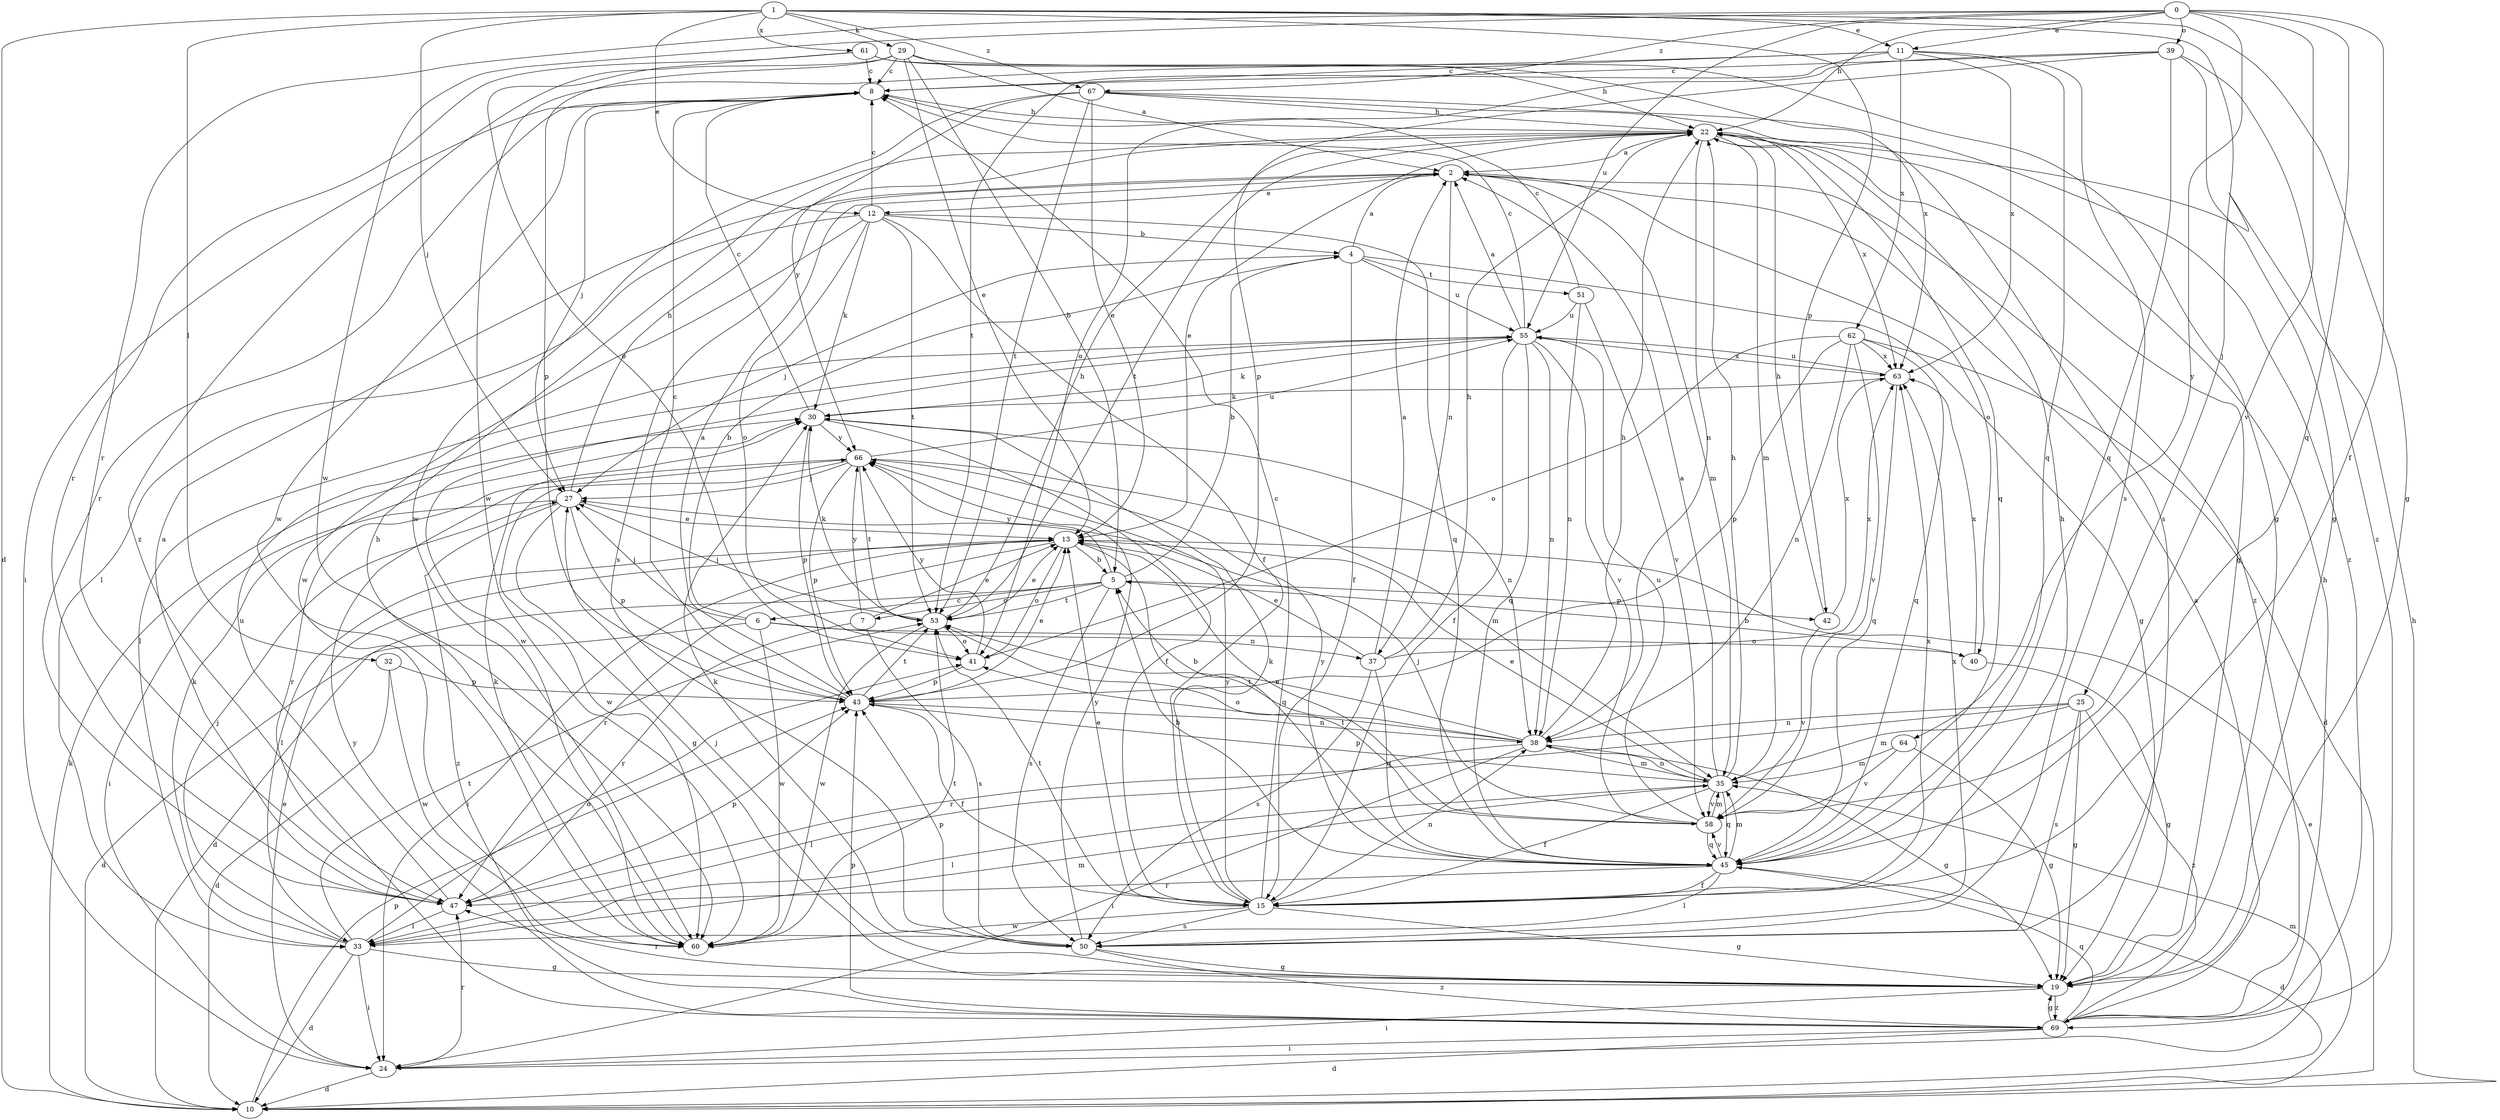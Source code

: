 strict digraph  {
0;
1;
2;
4;
5;
6;
7;
8;
10;
11;
12;
13;
15;
19;
22;
24;
25;
27;
29;
30;
32;
33;
35;
37;
38;
39;
40;
41;
42;
43;
45;
47;
50;
51;
53;
55;
58;
60;
61;
62;
63;
64;
66;
67;
69;
0 -> 11  [label=e];
0 -> 15  [label=f];
0 -> 22  [label=h];
0 -> 39  [label=o];
0 -> 45  [label=q];
0 -> 47  [label=r];
0 -> 55  [label=u];
0 -> 58  [label=v];
0 -> 60  [label=w];
0 -> 64  [label=y];
0 -> 67  [label=z];
1 -> 10  [label=d];
1 -> 11  [label=e];
1 -> 12  [label=e];
1 -> 19  [label=g];
1 -> 25  [label=j];
1 -> 27  [label=j];
1 -> 29  [label=k];
1 -> 32  [label=l];
1 -> 42  [label=p];
1 -> 61  [label=x];
1 -> 67  [label=z];
2 -> 12  [label=e];
2 -> 35  [label=m];
2 -> 37  [label=n];
2 -> 40  [label=o];
2 -> 50  [label=s];
2 -> 69  [label=z];
4 -> 2  [label=a];
4 -> 15  [label=f];
4 -> 19  [label=g];
4 -> 27  [label=j];
4 -> 51  [label=t];
4 -> 55  [label=u];
5 -> 4  [label=b];
5 -> 6  [label=c];
5 -> 7  [label=c];
5 -> 10  [label=d];
5 -> 42  [label=p];
5 -> 50  [label=s];
5 -> 53  [label=t];
5 -> 66  [label=y];
6 -> 4  [label=b];
6 -> 10  [label=d];
6 -> 27  [label=j];
6 -> 37  [label=n];
6 -> 40  [label=o];
6 -> 60  [label=w];
7 -> 13  [label=e];
7 -> 47  [label=r];
7 -> 50  [label=s];
7 -> 66  [label=y];
8 -> 22  [label=h];
8 -> 24  [label=i];
8 -> 27  [label=j];
8 -> 47  [label=r];
8 -> 60  [label=w];
10 -> 13  [label=e];
10 -> 22  [label=h];
10 -> 30  [label=k];
10 -> 43  [label=p];
11 -> 8  [label=c];
11 -> 45  [label=q];
11 -> 50  [label=s];
11 -> 53  [label=t];
11 -> 60  [label=w];
11 -> 62  [label=x];
11 -> 63  [label=x];
12 -> 4  [label=b];
12 -> 8  [label=c];
12 -> 15  [label=f];
12 -> 30  [label=k];
12 -> 33  [label=l];
12 -> 41  [label=o];
12 -> 45  [label=q];
12 -> 53  [label=t];
12 -> 60  [label=w];
13 -> 5  [label=b];
13 -> 24  [label=i];
13 -> 33  [label=l];
13 -> 41  [label=o];
13 -> 45  [label=q];
13 -> 47  [label=r];
15 -> 8  [label=c];
15 -> 13  [label=e];
15 -> 19  [label=g];
15 -> 22  [label=h];
15 -> 30  [label=k];
15 -> 38  [label=n];
15 -> 50  [label=s];
15 -> 53  [label=t];
15 -> 60  [label=w];
15 -> 63  [label=x];
15 -> 66  [label=y];
19 -> 24  [label=i];
19 -> 27  [label=j];
19 -> 47  [label=r];
19 -> 69  [label=z];
22 -> 2  [label=a];
22 -> 13  [label=e];
22 -> 19  [label=g];
22 -> 35  [label=m];
22 -> 38  [label=n];
22 -> 45  [label=q];
22 -> 53  [label=t];
22 -> 63  [label=x];
24 -> 10  [label=d];
24 -> 13  [label=e];
24 -> 35  [label=m];
24 -> 47  [label=r];
25 -> 19  [label=g];
25 -> 35  [label=m];
25 -> 38  [label=n];
25 -> 47  [label=r];
25 -> 50  [label=s];
25 -> 69  [label=z];
27 -> 13  [label=e];
27 -> 19  [label=g];
27 -> 22  [label=h];
27 -> 24  [label=i];
27 -> 43  [label=p];
27 -> 69  [label=z];
29 -> 2  [label=a];
29 -> 5  [label=b];
29 -> 8  [label=c];
29 -> 13  [label=e];
29 -> 43  [label=p];
29 -> 63  [label=x];
29 -> 69  [label=z];
30 -> 8  [label=c];
30 -> 15  [label=f];
30 -> 38  [label=n];
30 -> 43  [label=p];
30 -> 66  [label=y];
32 -> 10  [label=d];
32 -> 43  [label=p];
32 -> 60  [label=w];
33 -> 10  [label=d];
33 -> 19  [label=g];
33 -> 24  [label=i];
33 -> 27  [label=j];
33 -> 30  [label=k];
33 -> 35  [label=m];
33 -> 41  [label=o];
33 -> 53  [label=t];
35 -> 2  [label=a];
35 -> 13  [label=e];
35 -> 15  [label=f];
35 -> 22  [label=h];
35 -> 33  [label=l];
35 -> 38  [label=n];
35 -> 43  [label=p];
35 -> 45  [label=q];
35 -> 58  [label=v];
37 -> 2  [label=a];
37 -> 13  [label=e];
37 -> 22  [label=h];
37 -> 45  [label=q];
37 -> 50  [label=s];
37 -> 63  [label=x];
38 -> 5  [label=b];
38 -> 19  [label=g];
38 -> 22  [label=h];
38 -> 24  [label=i];
38 -> 33  [label=l];
38 -> 35  [label=m];
38 -> 41  [label=o];
38 -> 53  [label=t];
39 -> 8  [label=c];
39 -> 19  [label=g];
39 -> 41  [label=o];
39 -> 43  [label=p];
39 -> 45  [label=q];
39 -> 69  [label=z];
40 -> 5  [label=b];
40 -> 19  [label=g];
40 -> 63  [label=x];
41 -> 43  [label=p];
41 -> 66  [label=y];
42 -> 22  [label=h];
42 -> 58  [label=v];
42 -> 63  [label=x];
43 -> 2  [label=a];
43 -> 8  [label=c];
43 -> 13  [label=e];
43 -> 15  [label=f];
43 -> 38  [label=n];
43 -> 53  [label=t];
45 -> 5  [label=b];
45 -> 10  [label=d];
45 -> 15  [label=f];
45 -> 33  [label=l];
45 -> 35  [label=m];
45 -> 47  [label=r];
45 -> 58  [label=v];
45 -> 66  [label=y];
47 -> 2  [label=a];
47 -> 33  [label=l];
47 -> 43  [label=p];
47 -> 55  [label=u];
50 -> 19  [label=g];
50 -> 30  [label=k];
50 -> 43  [label=p];
50 -> 63  [label=x];
50 -> 66  [label=y];
50 -> 69  [label=z];
51 -> 8  [label=c];
51 -> 38  [label=n];
51 -> 55  [label=u];
51 -> 58  [label=v];
53 -> 13  [label=e];
53 -> 22  [label=h];
53 -> 27  [label=j];
53 -> 30  [label=k];
53 -> 41  [label=o];
53 -> 60  [label=w];
55 -> 2  [label=a];
55 -> 8  [label=c];
55 -> 15  [label=f];
55 -> 30  [label=k];
55 -> 33  [label=l];
55 -> 38  [label=n];
55 -> 45  [label=q];
55 -> 58  [label=v];
55 -> 60  [label=w];
55 -> 63  [label=x];
58 -> 13  [label=e];
58 -> 27  [label=j];
58 -> 35  [label=m];
58 -> 45  [label=q];
58 -> 53  [label=t];
58 -> 55  [label=u];
60 -> 22  [label=h];
60 -> 30  [label=k];
60 -> 53  [label=t];
61 -> 8  [label=c];
61 -> 19  [label=g];
61 -> 22  [label=h];
61 -> 41  [label=o];
61 -> 47  [label=r];
62 -> 10  [label=d];
62 -> 38  [label=n];
62 -> 41  [label=o];
62 -> 43  [label=p];
62 -> 45  [label=q];
62 -> 58  [label=v];
62 -> 63  [label=x];
63 -> 30  [label=k];
63 -> 45  [label=q];
63 -> 55  [label=u];
64 -> 19  [label=g];
64 -> 35  [label=m];
64 -> 58  [label=v];
66 -> 27  [label=j];
66 -> 35  [label=m];
66 -> 43  [label=p];
66 -> 47  [label=r];
66 -> 53  [label=t];
66 -> 55  [label=u];
66 -> 60  [label=w];
67 -> 13  [label=e];
67 -> 22  [label=h];
67 -> 50  [label=s];
67 -> 53  [label=t];
67 -> 60  [label=w];
67 -> 66  [label=y];
67 -> 69  [label=z];
69 -> 2  [label=a];
69 -> 10  [label=d];
69 -> 19  [label=g];
69 -> 22  [label=h];
69 -> 24  [label=i];
69 -> 43  [label=p];
69 -> 45  [label=q];
69 -> 66  [label=y];
}
